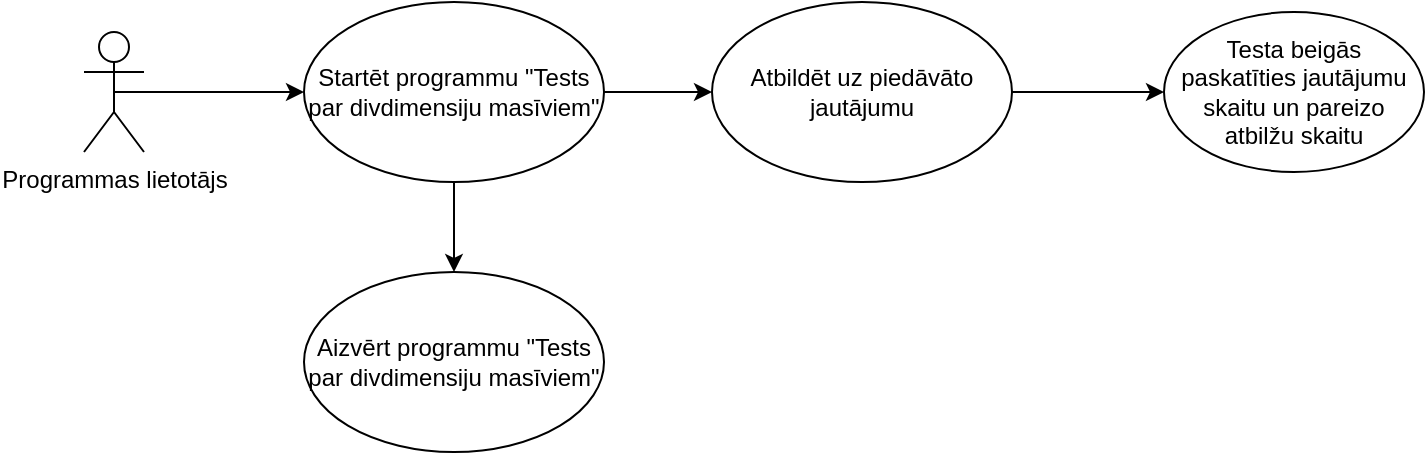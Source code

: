 <mxfile version="21.3.8" type="device">
  <diagram name="Страница 1" id="rGdatNTpqMnU1xB6oaeD">
    <mxGraphModel dx="1050" dy="573" grid="1" gridSize="10" guides="1" tooltips="1" connect="1" arrows="1" fold="1" page="1" pageScale="1" pageWidth="827" pageHeight="1169" math="0" shadow="0">
      <root>
        <mxCell id="0" />
        <mxCell id="1" parent="0" />
        <mxCell id="j4yjw3iWydmMEQj-9ROO-3" style="edgeStyle=orthogonalEdgeStyle;rounded=0;orthogonalLoop=1;jettySize=auto;html=1;exitX=0.5;exitY=0.5;exitDx=0;exitDy=0;exitPerimeter=0;entryX=0;entryY=0.5;entryDx=0;entryDy=0;" edge="1" parent="1" source="j4yjw3iWydmMEQj-9ROO-1" target="j4yjw3iWydmMEQj-9ROO-2">
          <mxGeometry relative="1" as="geometry" />
        </mxCell>
        <mxCell id="j4yjw3iWydmMEQj-9ROO-1" value="Programmas lietotājs" style="shape=umlActor;verticalLabelPosition=bottom;verticalAlign=top;html=1;outlineConnect=0;" vertex="1" parent="1">
          <mxGeometry x="100" y="310" width="30" height="60" as="geometry" />
        </mxCell>
        <mxCell id="j4yjw3iWydmMEQj-9ROO-5" style="edgeStyle=orthogonalEdgeStyle;rounded=0;orthogonalLoop=1;jettySize=auto;html=1;exitX=0.5;exitY=1;exitDx=0;exitDy=0;" edge="1" parent="1" source="j4yjw3iWydmMEQj-9ROO-2" target="j4yjw3iWydmMEQj-9ROO-4">
          <mxGeometry relative="1" as="geometry" />
        </mxCell>
        <mxCell id="j4yjw3iWydmMEQj-9ROO-7" style="edgeStyle=orthogonalEdgeStyle;rounded=0;orthogonalLoop=1;jettySize=auto;html=1;exitX=1;exitY=0.5;exitDx=0;exitDy=0;entryX=0;entryY=0.5;entryDx=0;entryDy=0;" edge="1" parent="1" source="j4yjw3iWydmMEQj-9ROO-2" target="j4yjw3iWydmMEQj-9ROO-6">
          <mxGeometry relative="1" as="geometry" />
        </mxCell>
        <mxCell id="j4yjw3iWydmMEQj-9ROO-2" value="Startēt programmu &quot;Tests par divdimensiju masīviem&quot;" style="ellipse;whiteSpace=wrap;html=1;" vertex="1" parent="1">
          <mxGeometry x="210" y="295" width="150" height="90" as="geometry" />
        </mxCell>
        <mxCell id="j4yjw3iWydmMEQj-9ROO-4" value="Aizvērt programmu &quot;Tests par divdimensiju masīviem&quot;" style="ellipse;whiteSpace=wrap;html=1;" vertex="1" parent="1">
          <mxGeometry x="210" y="430" width="150" height="90" as="geometry" />
        </mxCell>
        <mxCell id="j4yjw3iWydmMEQj-9ROO-9" style="edgeStyle=orthogonalEdgeStyle;rounded=0;orthogonalLoop=1;jettySize=auto;html=1;exitX=1;exitY=0.5;exitDx=0;exitDy=0;entryX=0;entryY=0.5;entryDx=0;entryDy=0;" edge="1" parent="1" source="j4yjw3iWydmMEQj-9ROO-6" target="j4yjw3iWydmMEQj-9ROO-8">
          <mxGeometry relative="1" as="geometry" />
        </mxCell>
        <mxCell id="j4yjw3iWydmMEQj-9ROO-6" value="Atbildēt uz piedāvāto jautājumu" style="ellipse;whiteSpace=wrap;html=1;" vertex="1" parent="1">
          <mxGeometry x="414" y="295" width="150" height="90" as="geometry" />
        </mxCell>
        <mxCell id="j4yjw3iWydmMEQj-9ROO-8" value="Testa beigās paskatīties jautājumu skaitu un pareizo atbilžu skaitu" style="ellipse;whiteSpace=wrap;html=1;" vertex="1" parent="1">
          <mxGeometry x="640" y="300" width="130" height="80" as="geometry" />
        </mxCell>
      </root>
    </mxGraphModel>
  </diagram>
</mxfile>
